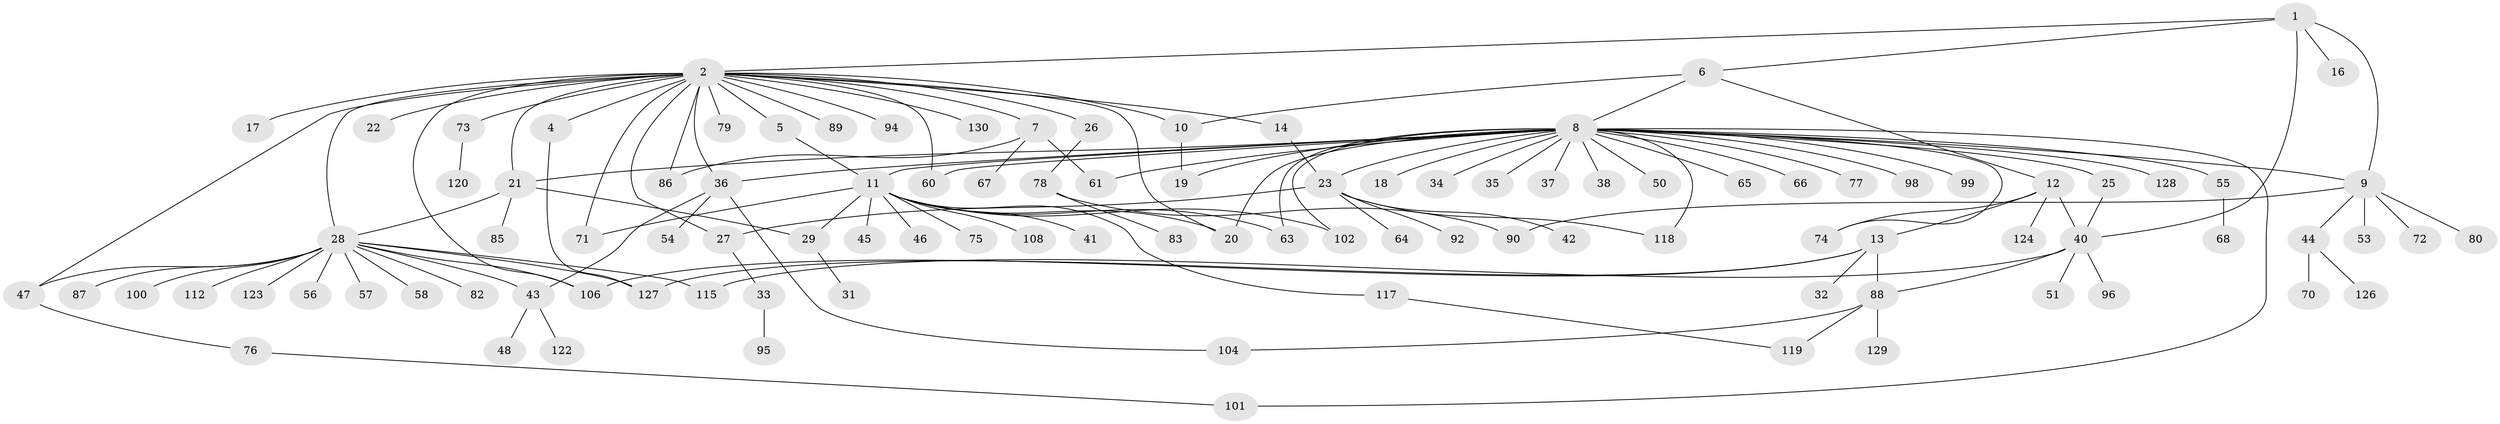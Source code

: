 // Generated by graph-tools (version 1.1) at 2025/51/02/27/25 19:51:59]
// undirected, 104 vertices, 137 edges
graph export_dot {
graph [start="1"]
  node [color=gray90,style=filled];
  1;
  2 [super="+3"];
  4 [super="+62"];
  5;
  6 [super="+93"];
  7 [super="+105"];
  8 [super="+15"];
  9 [super="+116"];
  10 [super="+91"];
  11 [super="+30"];
  12 [super="+84"];
  13 [super="+59"];
  14;
  16;
  17;
  18;
  19 [super="+114"];
  20 [super="+121"];
  21 [super="+131"];
  22;
  23 [super="+24"];
  25;
  26;
  27 [super="+107"];
  28 [super="+39"];
  29;
  31;
  32;
  33;
  34;
  35;
  36 [super="+81"];
  37;
  38 [super="+132"];
  40;
  41;
  42;
  43 [super="+109"];
  44;
  45;
  46;
  47 [super="+49"];
  48;
  50;
  51 [super="+52"];
  53;
  54;
  55;
  56 [super="+125"];
  57;
  58;
  60;
  61 [super="+69"];
  63;
  64;
  65;
  66;
  67;
  68;
  70;
  71;
  72;
  73 [super="+97"];
  74;
  75;
  76;
  77;
  78;
  79 [super="+111"];
  80;
  82;
  83;
  85;
  86;
  87;
  88 [super="+110"];
  89;
  90;
  92;
  94;
  95;
  96;
  98;
  99;
  100;
  101 [super="+103"];
  102;
  104;
  106 [super="+113"];
  108;
  112;
  115;
  117;
  118;
  119;
  120;
  122;
  123;
  124;
  126;
  127;
  128;
  129;
  130;
  1 -- 2;
  1 -- 6;
  1 -- 9;
  1 -- 16;
  1 -- 40;
  2 -- 4 [weight=2];
  2 -- 7;
  2 -- 10 [weight=2];
  2 -- 14;
  2 -- 17;
  2 -- 20;
  2 -- 21;
  2 -- 22;
  2 -- 26;
  2 -- 27;
  2 -- 36;
  2 -- 47;
  2 -- 60;
  2 -- 71;
  2 -- 73;
  2 -- 79;
  2 -- 86;
  2 -- 89;
  2 -- 94;
  2 -- 106;
  2 -- 130;
  2 -- 5;
  2 -- 28;
  4 -- 127;
  5 -- 11;
  6 -- 8;
  6 -- 10;
  6 -- 12;
  7 -- 67;
  7 -- 86;
  7 -- 61;
  8 -- 11 [weight=2];
  8 -- 19;
  8 -- 36;
  8 -- 38;
  8 -- 65;
  8 -- 74;
  8 -- 102;
  8 -- 118;
  8 -- 128;
  8 -- 66;
  8 -- 9;
  8 -- 77;
  8 -- 18;
  8 -- 20;
  8 -- 21;
  8 -- 25;
  8 -- 34;
  8 -- 35;
  8 -- 98;
  8 -- 37;
  8 -- 99;
  8 -- 50;
  8 -- 55;
  8 -- 60;
  8 -- 61;
  8 -- 63;
  8 -- 23;
  8 -- 101;
  9 -- 44;
  9 -- 53;
  9 -- 72;
  9 -- 80;
  9 -- 90;
  10 -- 19;
  11 -- 20;
  11 -- 29;
  11 -- 41;
  11 -- 45;
  11 -- 46;
  11 -- 63;
  11 -- 71;
  11 -- 75;
  11 -- 102;
  11 -- 108;
  11 -- 117;
  12 -- 13;
  12 -- 40;
  12 -- 124;
  12 -- 74;
  13 -- 32;
  13 -- 127;
  13 -- 106;
  13 -- 88;
  14 -- 23;
  21 -- 28;
  21 -- 29;
  21 -- 85;
  23 -- 118;
  23 -- 64;
  23 -- 42;
  23 -- 92;
  23 -- 27;
  25 -- 40;
  26 -- 78;
  27 -- 33;
  28 -- 58;
  28 -- 82;
  28 -- 100;
  28 -- 112;
  28 -- 127;
  28 -- 106;
  28 -- 43;
  28 -- 47;
  28 -- 115;
  28 -- 87;
  28 -- 56 [weight=3];
  28 -- 57;
  28 -- 123;
  29 -- 31;
  33 -- 95;
  36 -- 43;
  36 -- 54;
  36 -- 104;
  40 -- 51;
  40 -- 88;
  40 -- 96;
  40 -- 115;
  43 -- 48;
  43 -- 122;
  44 -- 70;
  44 -- 126;
  47 -- 76;
  55 -- 68;
  73 -- 120;
  76 -- 101;
  78 -- 83;
  78 -- 90;
  88 -- 129;
  88 -- 119;
  88 -- 104;
  117 -- 119;
}
